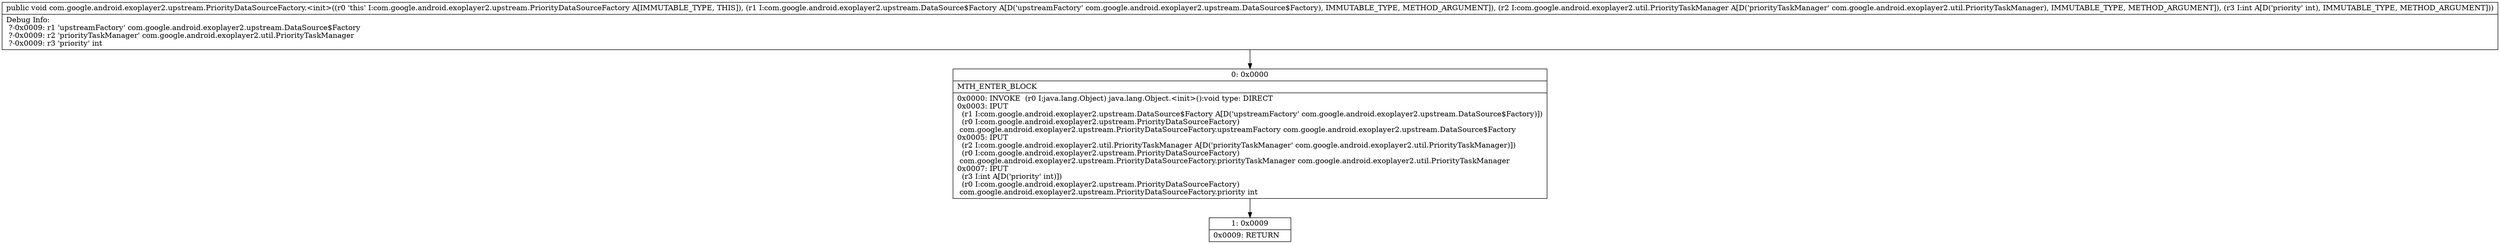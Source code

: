 digraph "CFG forcom.google.android.exoplayer2.upstream.PriorityDataSourceFactory.\<init\>(Lcom\/google\/android\/exoplayer2\/upstream\/DataSource$Factory;Lcom\/google\/android\/exoplayer2\/util\/PriorityTaskManager;I)V" {
Node_0 [shape=record,label="{0\:\ 0x0000|MTH_ENTER_BLOCK\l|0x0000: INVOKE  (r0 I:java.lang.Object) java.lang.Object.\<init\>():void type: DIRECT \l0x0003: IPUT  \l  (r1 I:com.google.android.exoplayer2.upstream.DataSource$Factory A[D('upstreamFactory' com.google.android.exoplayer2.upstream.DataSource$Factory)])\l  (r0 I:com.google.android.exoplayer2.upstream.PriorityDataSourceFactory)\l com.google.android.exoplayer2.upstream.PriorityDataSourceFactory.upstreamFactory com.google.android.exoplayer2.upstream.DataSource$Factory \l0x0005: IPUT  \l  (r2 I:com.google.android.exoplayer2.util.PriorityTaskManager A[D('priorityTaskManager' com.google.android.exoplayer2.util.PriorityTaskManager)])\l  (r0 I:com.google.android.exoplayer2.upstream.PriorityDataSourceFactory)\l com.google.android.exoplayer2.upstream.PriorityDataSourceFactory.priorityTaskManager com.google.android.exoplayer2.util.PriorityTaskManager \l0x0007: IPUT  \l  (r3 I:int A[D('priority' int)])\l  (r0 I:com.google.android.exoplayer2.upstream.PriorityDataSourceFactory)\l com.google.android.exoplayer2.upstream.PriorityDataSourceFactory.priority int \l}"];
Node_1 [shape=record,label="{1\:\ 0x0009|0x0009: RETURN   \l}"];
MethodNode[shape=record,label="{public void com.google.android.exoplayer2.upstream.PriorityDataSourceFactory.\<init\>((r0 'this' I:com.google.android.exoplayer2.upstream.PriorityDataSourceFactory A[IMMUTABLE_TYPE, THIS]), (r1 I:com.google.android.exoplayer2.upstream.DataSource$Factory A[D('upstreamFactory' com.google.android.exoplayer2.upstream.DataSource$Factory), IMMUTABLE_TYPE, METHOD_ARGUMENT]), (r2 I:com.google.android.exoplayer2.util.PriorityTaskManager A[D('priorityTaskManager' com.google.android.exoplayer2.util.PriorityTaskManager), IMMUTABLE_TYPE, METHOD_ARGUMENT]), (r3 I:int A[D('priority' int), IMMUTABLE_TYPE, METHOD_ARGUMENT]))  | Debug Info:\l  ?\-0x0009: r1 'upstreamFactory' com.google.android.exoplayer2.upstream.DataSource$Factory\l  ?\-0x0009: r2 'priorityTaskManager' com.google.android.exoplayer2.util.PriorityTaskManager\l  ?\-0x0009: r3 'priority' int\l}"];
MethodNode -> Node_0;
Node_0 -> Node_1;
}

